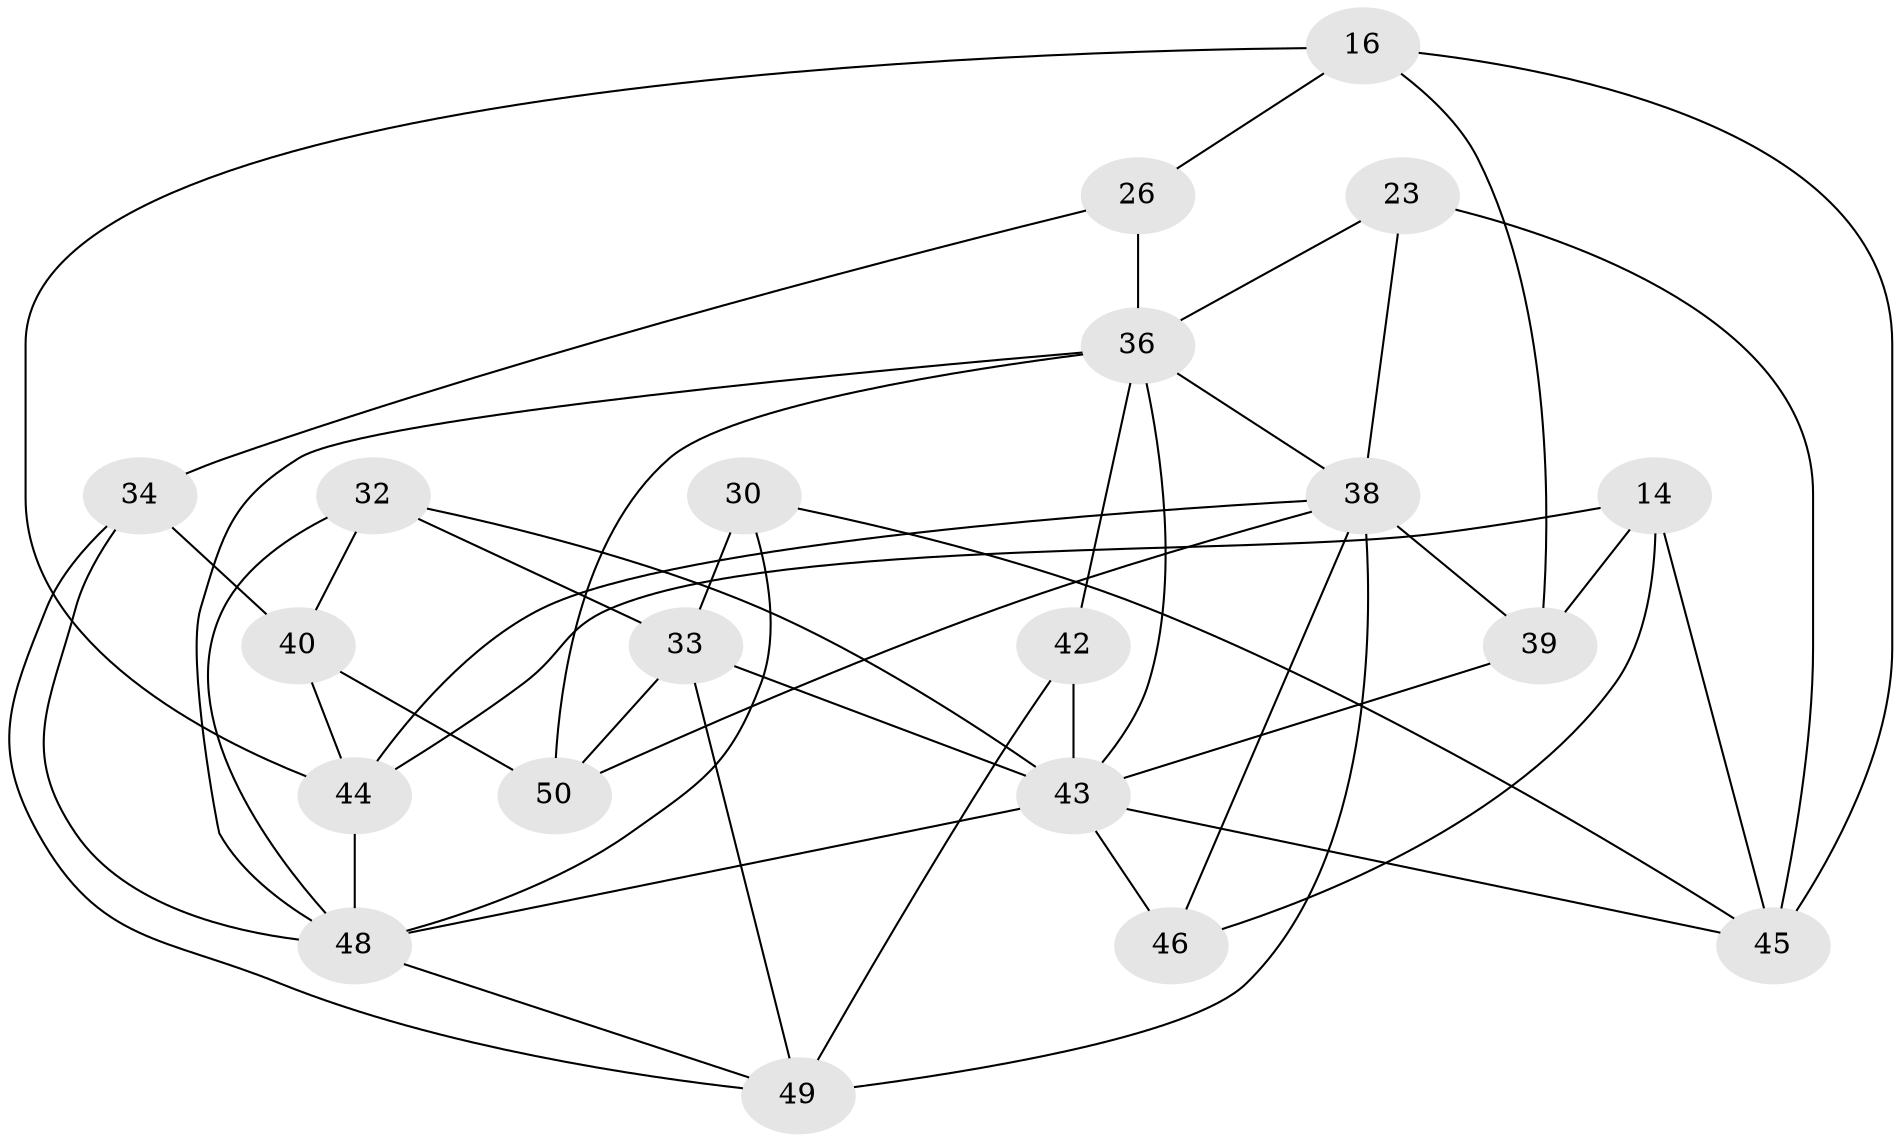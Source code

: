 // original degree distribution, {4: 1.0}
// Generated by graph-tools (version 1.1) at 2025/01/03/04/25 22:01:30]
// undirected, 20 vertices, 46 edges
graph export_dot {
graph [start="1"]
  node [color=gray90,style=filled];
  14;
  16 [super="+2"];
  23;
  26 [super="+21"];
  30;
  32 [super="+5+25"];
  33 [super="+3+22"];
  34 [super="+28"];
  36 [super="+29+31"];
  38 [super="+24+9"];
  39 [super="+27"];
  40 [super="+15"];
  42 [super="+37"];
  43 [super="+10+19+41"];
  44 [super="+35"];
  45 [super="+20"];
  46;
  48 [super="+17+18"];
  49 [super="+47"];
  50;
  14 -- 45;
  14 -- 46;
  14 -- 39;
  14 -- 44;
  16 -- 45;
  16 -- 26 [weight=2];
  16 -- 44;
  16 -- 39 [weight=2];
  23 -- 36;
  23 -- 45 [weight=2];
  23 -- 38;
  26 -- 34 [weight=2];
  26 -- 36 [weight=2];
  30 -- 33 [weight=2];
  30 -- 45;
  30 -- 48;
  32 -- 40 [weight=2];
  32 -- 43 [weight=2];
  32 -- 33;
  32 -- 48;
  33 -- 50;
  33 -- 43 [weight=2];
  33 -- 49 [weight=2];
  34 -- 40;
  34 -- 48 [weight=2];
  34 -- 49;
  36 -- 42;
  36 -- 48;
  36 -- 38;
  36 -- 43;
  36 -- 50;
  38 -- 39 [weight=2];
  38 -- 50;
  38 -- 44 [weight=2];
  38 -- 46;
  38 -- 49 [weight=2];
  39 -- 43 [weight=3];
  40 -- 50;
  40 -- 44 [weight=2];
  42 -- 49 [weight=2];
  42 -- 43 [weight=3];
  43 -- 48 [weight=2];
  43 -- 46 [weight=2];
  43 -- 45;
  44 -- 48 [weight=2];
  48 -- 49;
}
